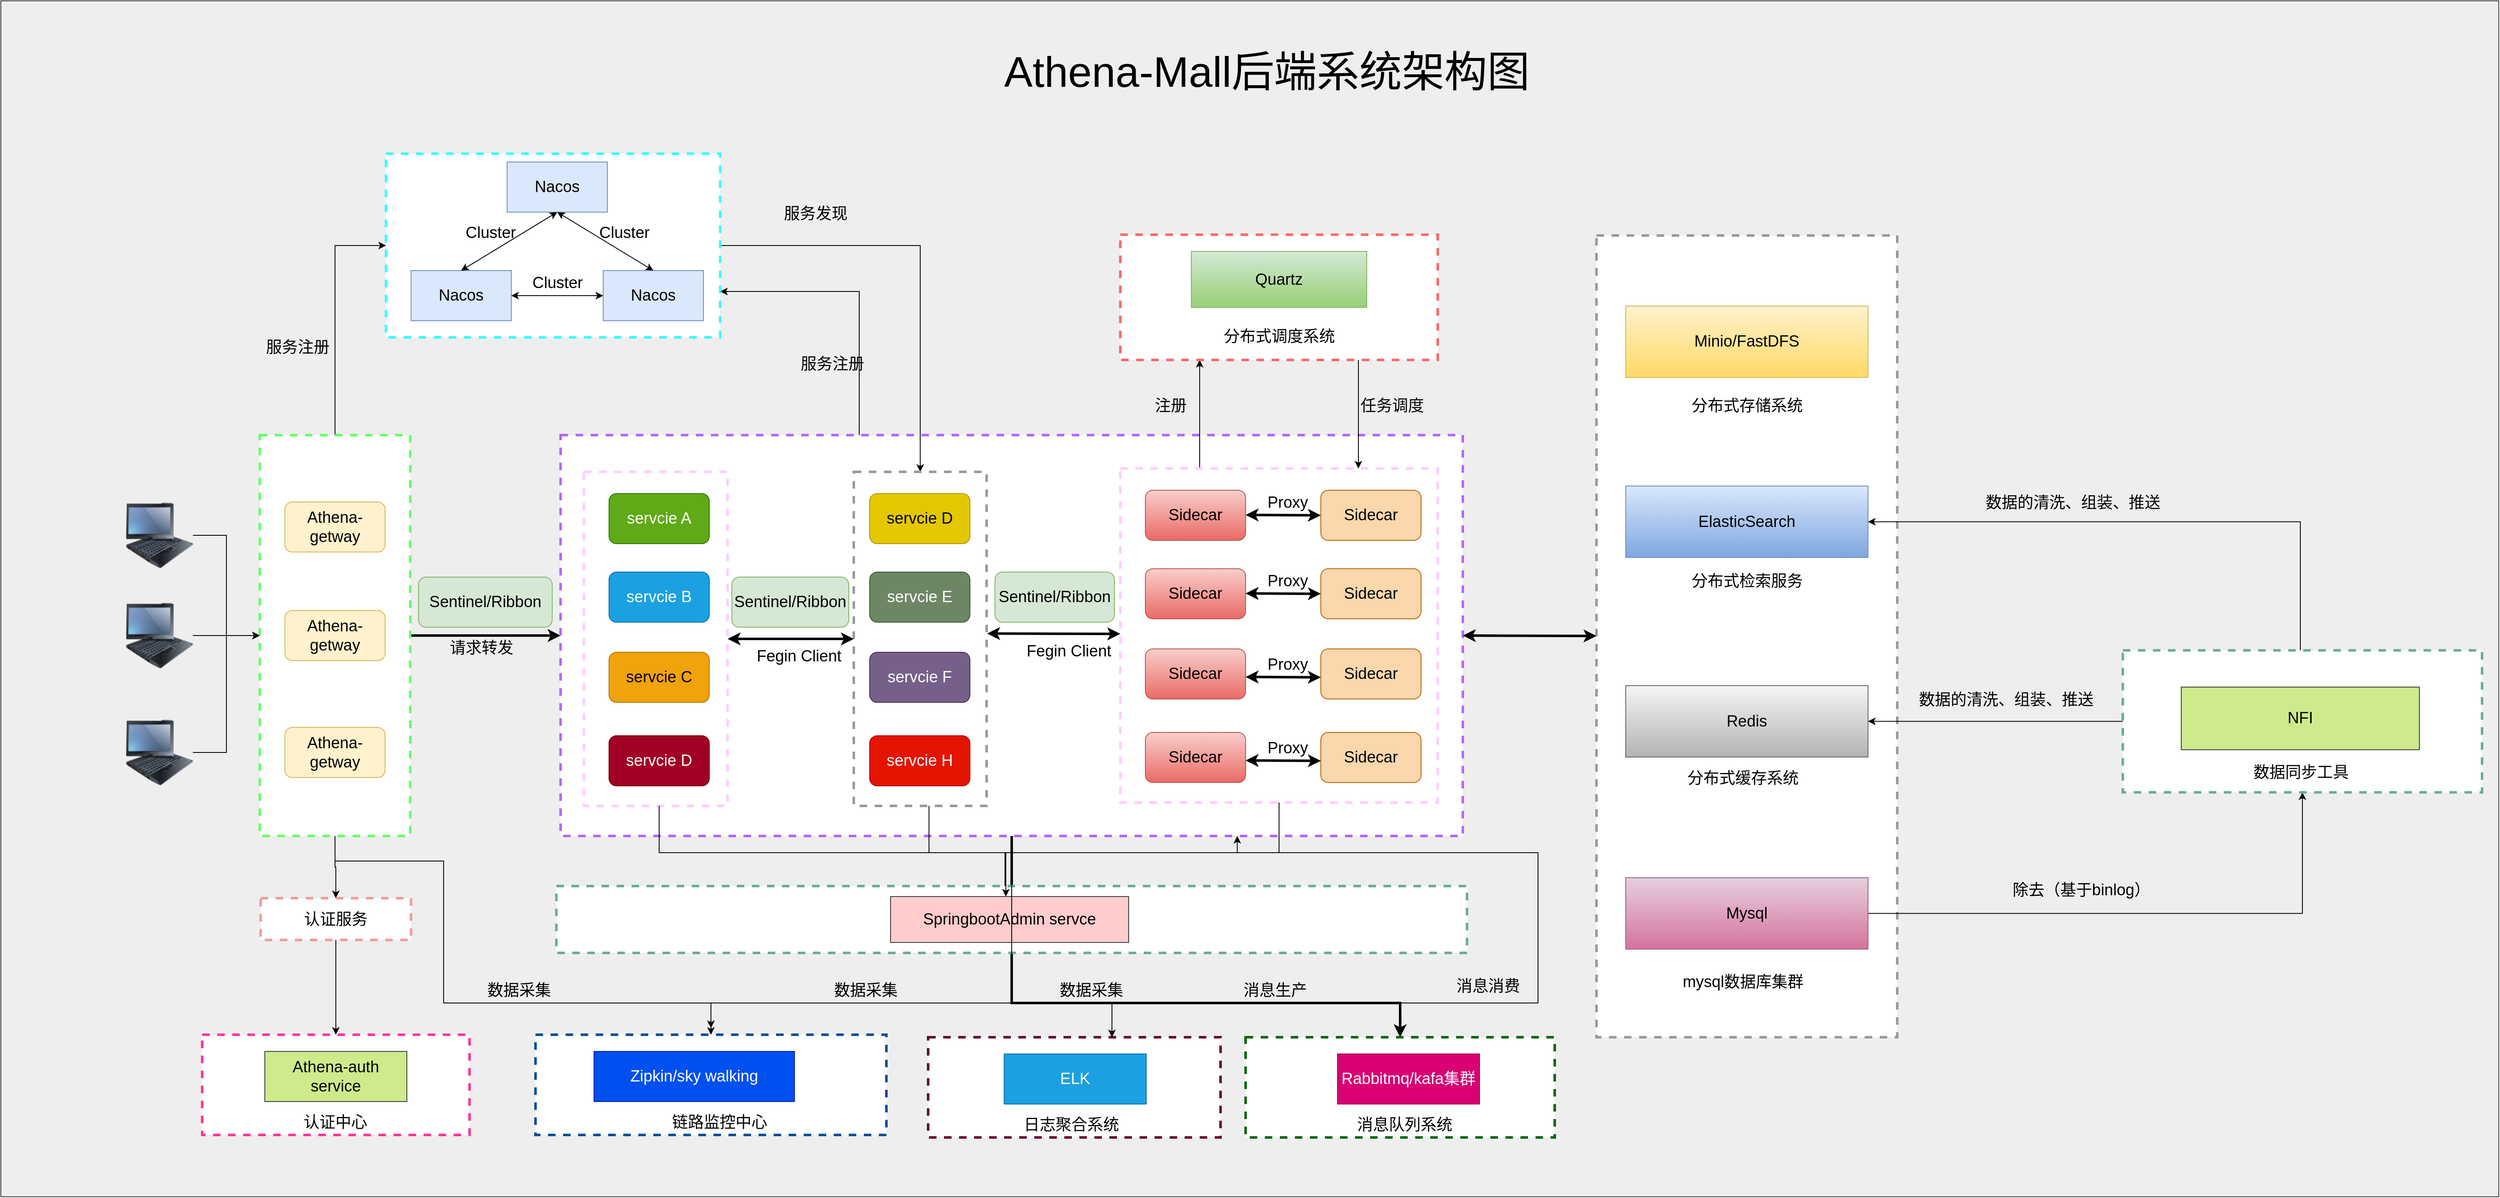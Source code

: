 <mxfile version="20.5.0" type="device"><diagram id="b7rmY1jdDEJkwKdZ4G6F" name="第 1 页"><mxGraphModel dx="3572" dy="2511" grid="1" gridSize="10" guides="1" tooltips="1" connect="1" arrows="1" fold="1" page="0" pageScale="1" pageWidth="827" pageHeight="1169" math="0" shadow="0"><root><mxCell id="0"/><mxCell id="1" parent="0"/><mxCell id="VVquC6lt4yqIWre9FhK4-134" value="" style="rounded=0;whiteSpace=wrap;html=1;strokeColor=#36393d;strokeWidth=1;fontSize=19;fillColor=#eeeeee;" vertex="1" parent="1"><mxGeometry x="-350" y="-520" width="2990" height="1432" as="geometry"/></mxCell><mxCell id="VVquC6lt4yqIWre9FhK4-130" style="edgeStyle=orthogonalEdgeStyle;rounded=0;orthogonalLoop=1;jettySize=auto;html=1;entryX=0.5;entryY=0;entryDx=0;entryDy=0;strokeWidth=3;fontSize=19;" edge="1" parent="1" source="VVquC6lt4yqIWre9FhK4-14" target="VVquC6lt4yqIWre9FhK4-127"><mxGeometry relative="1" as="geometry"><Array as="points"><mxPoint x="860" y="680"/><mxPoint x="1325" y="680"/></Array></mxGeometry></mxCell><mxCell id="VVquC6lt4yqIWre9FhK4-11" style="edgeStyle=orthogonalEdgeStyle;rounded=0;orthogonalLoop=1;jettySize=auto;html=1;entryX=0;entryY=0.5;entryDx=0;entryDy=0;fontSize=19;" edge="1" parent="1" source="VVquC6lt4yqIWre9FhK4-2" target="VVquC6lt4yqIWre9FhK4-7"><mxGeometry relative="1" as="geometry"/></mxCell><mxCell id="VVquC6lt4yqIWre9FhK4-2" value="" style="image;html=1;image=img/lib/clip_art/computers/IBM_Tablet_128x128.png;fontSize=19;" vertex="1" parent="1"><mxGeometry x="-200" y="80" width="80" height="80" as="geometry"/></mxCell><mxCell id="VVquC6lt4yqIWre9FhK4-13" style="edgeStyle=orthogonalEdgeStyle;rounded=0;orthogonalLoop=1;jettySize=auto;html=1;entryX=0;entryY=0.5;entryDx=0;entryDy=0;fontSize=19;" edge="1" parent="1" source="VVquC6lt4yqIWre9FhK4-3" target="VVquC6lt4yqIWre9FhK4-7"><mxGeometry relative="1" as="geometry"/></mxCell><mxCell id="VVquC6lt4yqIWre9FhK4-3" value="" style="image;html=1;image=img/lib/clip_art/computers/IBM_Tablet_128x128.png;fontSize=19;" vertex="1" parent="1"><mxGeometry x="-200" y="200" width="80" height="80" as="geometry"/></mxCell><mxCell id="VVquC6lt4yqIWre9FhK4-12" style="edgeStyle=orthogonalEdgeStyle;rounded=0;orthogonalLoop=1;jettySize=auto;html=1;fontSize=19;" edge="1" parent="1" source="VVquC6lt4yqIWre9FhK4-4" target="VVquC6lt4yqIWre9FhK4-7"><mxGeometry relative="1" as="geometry"/></mxCell><mxCell id="VVquC6lt4yqIWre9FhK4-4" value="" style="image;html=1;image=img/lib/clip_art/computers/IBM_Tablet_128x128.png;fontSize=19;" vertex="1" parent="1"><mxGeometry x="-200" y="340" width="80" height="80" as="geometry"/></mxCell><mxCell id="VVquC6lt4yqIWre9FhK4-30" style="edgeStyle=orthogonalEdgeStyle;rounded=0;orthogonalLoop=1;jettySize=auto;html=1;entryX=0;entryY=0.5;entryDx=0;entryDy=0;fontSize=19;strokeWidth=3;" edge="1" parent="1" source="VVquC6lt4yqIWre9FhK4-7" target="VVquC6lt4yqIWre9FhK4-14"><mxGeometry relative="1" as="geometry"/></mxCell><mxCell id="VVquC6lt4yqIWre9FhK4-52" style="edgeStyle=orthogonalEdgeStyle;rounded=0;orthogonalLoop=1;jettySize=auto;html=1;entryX=0;entryY=0.5;entryDx=0;entryDy=0;strokeWidth=1;fontSize=19;" edge="1" parent="1" source="VVquC6lt4yqIWre9FhK4-7" target="VVquC6lt4yqIWre9FhK4-15"><mxGeometry relative="1" as="geometry"/></mxCell><mxCell id="VVquC6lt4yqIWre9FhK4-110" value="" style="edgeStyle=orthogonalEdgeStyle;rounded=0;orthogonalLoop=1;jettySize=auto;html=1;strokeWidth=1;fontSize=19;" edge="1" parent="1" source="VVquC6lt4yqIWre9FhK4-7" target="VVquC6lt4yqIWre9FhK4-109"><mxGeometry relative="1" as="geometry"/></mxCell><mxCell id="VVquC6lt4yqIWre9FhK4-118" style="edgeStyle=orthogonalEdgeStyle;rounded=0;orthogonalLoop=1;jettySize=auto;html=1;entryX=0.5;entryY=0;entryDx=0;entryDy=0;strokeWidth=1;fontSize=19;" edge="1" parent="1" source="VVquC6lt4yqIWre9FhK4-7" target="VVquC6lt4yqIWre9FhK4-115"><mxGeometry relative="1" as="geometry"><Array as="points"><mxPoint x="50" y="510"/><mxPoint x="180" y="510"/><mxPoint x="180" y="680"/><mxPoint x="500" y="680"/></Array></mxGeometry></mxCell><mxCell id="VVquC6lt4yqIWre9FhK4-7" value="" style="rounded=0;whiteSpace=wrap;html=1;fontSize=19;dashed=1;strokeColor=#66FF66;strokeWidth=3;" vertex="1" parent="1"><mxGeometry x="-40" width="180" height="480" as="geometry"/></mxCell><mxCell id="VVquC6lt4yqIWre9FhK4-8" value="Athena-getway" style="rounded=1;whiteSpace=wrap;html=1;fontSize=19;fillColor=#fff2cc;strokeColor=#d6b656;" vertex="1" parent="1"><mxGeometry x="-10" y="80" width="120" height="60" as="geometry"/></mxCell><mxCell id="VVquC6lt4yqIWre9FhK4-9" value="Athena-getway" style="rounded=1;whiteSpace=wrap;html=1;fontSize=19;fillColor=#fff2cc;strokeColor=#d6b656;" vertex="1" parent="1"><mxGeometry x="-10" y="210" width="120" height="60" as="geometry"/></mxCell><mxCell id="VVquC6lt4yqIWre9FhK4-10" value="Athena-getway" style="rounded=1;whiteSpace=wrap;html=1;fontSize=19;fillColor=#fff2cc;strokeColor=#d6b656;" vertex="1" parent="1"><mxGeometry x="-10" y="350" width="120" height="60" as="geometry"/></mxCell><mxCell id="VVquC6lt4yqIWre9FhK4-50" style="edgeStyle=orthogonalEdgeStyle;rounded=0;orthogonalLoop=1;jettySize=auto;html=1;entryX=1;entryY=0.75;entryDx=0;entryDy=0;strokeWidth=1;fontSize=19;exitX=0.331;exitY=0.004;exitDx=0;exitDy=0;exitPerimeter=0;" edge="1" parent="1" source="VVquC6lt4yqIWre9FhK4-14" target="VVquC6lt4yqIWre9FhK4-15"><mxGeometry relative="1" as="geometry"/></mxCell><mxCell id="VVquC6lt4yqIWre9FhK4-120" style="edgeStyle=orthogonalEdgeStyle;rounded=0;orthogonalLoop=1;jettySize=auto;html=1;strokeWidth=1;fontSize=19;" edge="1" parent="1" source="VVquC6lt4yqIWre9FhK4-14"><mxGeometry relative="1" as="geometry"><mxPoint x="500" y="710.0" as="targetPoint"/><Array as="points"><mxPoint x="860" y="680"/><mxPoint x="500" y="680"/></Array></mxGeometry></mxCell><mxCell id="VVquC6lt4yqIWre9FhK4-14" value="" style="rounded=0;whiteSpace=wrap;html=1;fontSize=19;dashed=1;strokeColor=#B266FF;strokeWidth=3;" vertex="1" parent="1"><mxGeometry x="320" width="1080" height="480" as="geometry"/></mxCell><mxCell id="VVquC6lt4yqIWre9FhK4-47" style="edgeStyle=orthogonalEdgeStyle;rounded=0;orthogonalLoop=1;jettySize=auto;html=1;entryX=0.5;entryY=0;entryDx=0;entryDy=0;strokeWidth=1;fontSize=19;" edge="1" parent="1" source="VVquC6lt4yqIWre9FhK4-15" target="VVquC6lt4yqIWre9FhK4-39"><mxGeometry relative="1" as="geometry"/></mxCell><mxCell id="VVquC6lt4yqIWre9FhK4-15" value="" style="rounded=0;whiteSpace=wrap;html=1;fontSize=19;dashed=1;strokeColor=#33FFFF;strokeWidth=3;" vertex="1" parent="1"><mxGeometry x="111" y="-337" width="400" height="220" as="geometry"/></mxCell><mxCell id="VVquC6lt4yqIWre9FhK4-16" value="Nacos" style="rounded=0;whiteSpace=wrap;html=1;strokeColor=#6c8ebf;strokeWidth=1;fontSize=19;fillColor=#dae8fc;" vertex="1" parent="1"><mxGeometry x="256" y="-327" width="120" height="60" as="geometry"/></mxCell><mxCell id="VVquC6lt4yqIWre9FhK4-17" value="Nacos" style="rounded=0;whiteSpace=wrap;html=1;strokeColor=#6c8ebf;strokeWidth=1;fontSize=19;fillColor=#dae8fc;" vertex="1" parent="1"><mxGeometry x="141" y="-197" width="120" height="60" as="geometry"/></mxCell><mxCell id="VVquC6lt4yqIWre9FhK4-18" value="Nacos" style="rounded=0;whiteSpace=wrap;html=1;strokeColor=#6c8ebf;strokeWidth=1;fontSize=19;fillColor=#dae8fc;" vertex="1" parent="1"><mxGeometry x="371" y="-197" width="120" height="60" as="geometry"/></mxCell><mxCell id="VVquC6lt4yqIWre9FhK4-22" value="" style="endArrow=classic;startArrow=classic;html=1;rounded=0;fontSize=19;entryX=0.5;entryY=1;entryDx=0;entryDy=0;exitX=0.5;exitY=0;exitDx=0;exitDy=0;" edge="1" parent="1" source="VVquC6lt4yqIWre9FhK4-18" target="VVquC6lt4yqIWre9FhK4-16"><mxGeometry width="50" height="50" relative="1" as="geometry"><mxPoint x="381" y="-187" as="sourcePoint"/><mxPoint x="431" y="-237" as="targetPoint"/></mxGeometry></mxCell><mxCell id="VVquC6lt4yqIWre9FhK4-23" value="" style="endArrow=classic;startArrow=classic;html=1;rounded=0;fontSize=19;entryX=1;entryY=0.5;entryDx=0;entryDy=0;exitX=0;exitY=0.5;exitDx=0;exitDy=0;" edge="1" parent="1" source="VVquC6lt4yqIWre9FhK4-18" target="VVquC6lt4yqIWre9FhK4-17"><mxGeometry width="50" height="50" relative="1" as="geometry"><mxPoint x="421" y="-187" as="sourcePoint"/><mxPoint x="326" y="-257" as="targetPoint"/></mxGeometry></mxCell><mxCell id="VVquC6lt4yqIWre9FhK4-24" value="" style="endArrow=classic;startArrow=classic;html=1;rounded=0;fontSize=19;entryX=0.5;entryY=0;entryDx=0;entryDy=0;exitX=0.5;exitY=1;exitDx=0;exitDy=0;" edge="1" parent="1" source="VVquC6lt4yqIWre9FhK4-16" target="VVquC6lt4yqIWre9FhK4-17"><mxGeometry width="50" height="50" relative="1" as="geometry"><mxPoint x="381" y="-157" as="sourcePoint"/><mxPoint x="271" y="-157" as="targetPoint"/></mxGeometry></mxCell><mxCell id="VVquC6lt4yqIWre9FhK4-25" value="Cluster" style="text;html=1;align=center;verticalAlign=middle;resizable=0;points=[];autosize=1;strokeColor=none;fillColor=none;fontSize=19;" vertex="1" parent="1"><mxGeometry x="196" y="-262" width="80" height="40" as="geometry"/></mxCell><mxCell id="VVquC6lt4yqIWre9FhK4-26" value="Cluster" style="text;html=1;align=center;verticalAlign=middle;resizable=0;points=[];autosize=1;strokeColor=none;fillColor=none;fontSize=19;" vertex="1" parent="1"><mxGeometry x="356" y="-262" width="80" height="40" as="geometry"/></mxCell><mxCell id="VVquC6lt4yqIWre9FhK4-27" value="Cluster" style="text;html=1;align=center;verticalAlign=middle;resizable=0;points=[];autosize=1;strokeColor=none;fillColor=none;fontSize=19;" vertex="1" parent="1"><mxGeometry x="276" y="-202" width="80" height="40" as="geometry"/></mxCell><mxCell id="VVquC6lt4yqIWre9FhK4-29" value="服务注册" style="text;html=1;align=center;verticalAlign=middle;resizable=0;points=[];autosize=1;strokeColor=none;fillColor=none;fontSize=19;" vertex="1" parent="1"><mxGeometry x="-45" y="-125" width="100" height="40" as="geometry"/></mxCell><mxCell id="VVquC6lt4yqIWre9FhK4-31" value="Sentinel/Ribbon" style="rounded=1;whiteSpace=wrap;html=1;fontSize=19;fillColor=#d5e8d4;strokeColor=#82b366;" vertex="1" parent="1"><mxGeometry x="150" y="170" width="160" height="60" as="geometry"/></mxCell><mxCell id="VVquC6lt4yqIWre9FhK4-32" value="请求转发" style="text;html=1;align=center;verticalAlign=middle;resizable=0;points=[];autosize=1;strokeColor=none;fillColor=none;fontSize=19;" vertex="1" parent="1"><mxGeometry x="175" y="235" width="100" height="40" as="geometry"/></mxCell><mxCell id="VVquC6lt4yqIWre9FhK4-34" value="" style="rounded=0;whiteSpace=wrap;html=1;fontSize=19;dashed=1;strokeColor=#FFCCFF;strokeWidth=3;" vertex="1" parent="1"><mxGeometry x="348" y="44" width="172" height="400" as="geometry"/></mxCell><mxCell id="VVquC6lt4yqIWre9FhK4-35" value="servcie A" style="rounded=1;whiteSpace=wrap;html=1;fontSize=19;fillColor=#60a917;strokeColor=#2D7600;fontColor=#ffffff;" vertex="1" parent="1"><mxGeometry x="378" y="70" width="120" height="60" as="geometry"/></mxCell><mxCell id="VVquC6lt4yqIWre9FhK4-36" value="servcie B" style="rounded=1;whiteSpace=wrap;html=1;fontSize=19;fillColor=#1ba1e2;strokeColor=#006EAF;fontColor=#ffffff;" vertex="1" parent="1"><mxGeometry x="378" y="164" width="120" height="60" as="geometry"/></mxCell><mxCell id="VVquC6lt4yqIWre9FhK4-37" value="servcie C" style="rounded=1;whiteSpace=wrap;html=1;fontSize=19;fillColor=#f0a30a;strokeColor=#BD7000;fontColor=#000000;" vertex="1" parent="1"><mxGeometry x="378" y="260" width="120" height="60" as="geometry"/></mxCell><mxCell id="VVquC6lt4yqIWre9FhK4-38" value="servcie D" style="rounded=1;whiteSpace=wrap;html=1;fontSize=19;fillColor=#a20025;strokeColor=#6F0000;fontColor=#ffffff;" vertex="1" parent="1"><mxGeometry x="378" y="360" width="120" height="60" as="geometry"/></mxCell><mxCell id="VVquC6lt4yqIWre9FhK4-98" style="edgeStyle=orthogonalEdgeStyle;rounded=0;orthogonalLoop=1;jettySize=auto;html=1;strokeWidth=1;fontSize=19;entryX=0.5;entryY=0;entryDx=0;entryDy=0;" edge="1" parent="1" source="VVquC6lt4yqIWre9FhK4-39" target="VVquC6lt4yqIWre9FhK4-95"><mxGeometry relative="1" as="geometry"><Array as="points"><mxPoint x="761" y="500"/><mxPoint x="853" y="500"/></Array></mxGeometry></mxCell><mxCell id="VVquC6lt4yqIWre9FhK4-39" value="" style="rounded=0;whiteSpace=wrap;html=1;fontSize=19;dashed=1;strokeColor=#999999;strokeWidth=3;" vertex="1" parent="1"><mxGeometry x="671" y="44" width="159" height="400" as="geometry"/></mxCell><mxCell id="VVquC6lt4yqIWre9FhK4-40" value="servcie D" style="rounded=1;whiteSpace=wrap;html=1;fontSize=19;fillColor=#e3c800;strokeColor=#B09500;fontColor=#000000;" vertex="1" parent="1"><mxGeometry x="690" y="70" width="120" height="60" as="geometry"/></mxCell><mxCell id="VVquC6lt4yqIWre9FhK4-41" value="servcie E" style="rounded=1;whiteSpace=wrap;html=1;fontSize=19;fillColor=#6d8764;strokeColor=#3A5431;fontColor=#ffffff;" vertex="1" parent="1"><mxGeometry x="690" y="164" width="120" height="60" as="geometry"/></mxCell><mxCell id="VVquC6lt4yqIWre9FhK4-42" value="servcie F" style="rounded=1;whiteSpace=wrap;html=1;fontSize=19;fillColor=#76608a;strokeColor=#432D57;fontColor=#ffffff;" vertex="1" parent="1"><mxGeometry x="690" y="260" width="120" height="60" as="geometry"/></mxCell><mxCell id="VVquC6lt4yqIWre9FhK4-43" value="servcie H" style="rounded=1;whiteSpace=wrap;html=1;fontSize=19;fillColor=#e51400;strokeColor=#B20000;fontColor=#ffffff;" vertex="1" parent="1"><mxGeometry x="690" y="360" width="120" height="60" as="geometry"/></mxCell><mxCell id="VVquC6lt4yqIWre9FhK4-45" value="" style="endArrow=classic;startArrow=classic;html=1;rounded=0;fontSize=19;exitX=1;exitY=0.5;exitDx=0;exitDy=0;entryX=0;entryY=0.5;entryDx=0;entryDy=0;strokeWidth=3;" edge="1" parent="1" source="VVquC6lt4yqIWre9FhK4-34" target="VVquC6lt4yqIWre9FhK4-39"><mxGeometry width="50" height="50" relative="1" as="geometry"><mxPoint x="620" y="260" as="sourcePoint"/><mxPoint x="670" y="210" as="targetPoint"/></mxGeometry></mxCell><mxCell id="VVquC6lt4yqIWre9FhK4-49" value="服务发现" style="text;html=1;align=center;verticalAlign=middle;resizable=0;points=[];autosize=1;strokeColor=none;fillColor=none;fontSize=19;" vertex="1" parent="1"><mxGeometry x="575" y="-285" width="100" height="40" as="geometry"/></mxCell><mxCell id="VVquC6lt4yqIWre9FhK4-51" value="服务注册" style="text;html=1;align=center;verticalAlign=middle;resizable=0;points=[];autosize=1;strokeColor=none;fillColor=none;fontSize=19;" vertex="1" parent="1"><mxGeometry x="595" y="-105" width="100" height="40" as="geometry"/></mxCell><mxCell id="VVquC6lt4yqIWre9FhK4-53" value="Fegin Client" style="text;html=1;align=center;verticalAlign=middle;resizable=0;points=[];autosize=1;strokeColor=none;fillColor=none;fontSize=19;" vertex="1" parent="1"><mxGeometry x="545" y="245" width="120" height="40" as="geometry"/></mxCell><mxCell id="VVquC6lt4yqIWre9FhK4-55" value="Sentinel/Ribbon" style="rounded=1;whiteSpace=wrap;html=1;fontSize=19;fillColor=#d5e8d4;strokeColor=#82b366;" vertex="1" parent="1"><mxGeometry x="525" y="170" width="140" height="60" as="geometry"/></mxCell><mxCell id="VVquC6lt4yqIWre9FhK4-79" style="edgeStyle=orthogonalEdgeStyle;rounded=0;orthogonalLoop=1;jettySize=auto;html=1;entryX=0.25;entryY=1;entryDx=0;entryDy=0;strokeWidth=1;fontSize=19;exitX=0.25;exitY=0;exitDx=0;exitDy=0;" edge="1" parent="1" source="VVquC6lt4yqIWre9FhK4-56" target="VVquC6lt4yqIWre9FhK4-76"><mxGeometry relative="1" as="geometry"/></mxCell><mxCell id="VVquC6lt4yqIWre9FhK4-99" style="edgeStyle=orthogonalEdgeStyle;rounded=0;orthogonalLoop=1;jettySize=auto;html=1;entryX=0.5;entryY=0;entryDx=0;entryDy=0;strokeWidth=1;fontSize=19;" edge="1" parent="1" source="VVquC6lt4yqIWre9FhK4-56" target="VVquC6lt4yqIWre9FhK4-95"><mxGeometry relative="1" as="geometry"><Array as="points"><mxPoint x="1180" y="500"/><mxPoint x="852" y="500"/></Array></mxGeometry></mxCell><mxCell id="VVquC6lt4yqIWre9FhK4-56" value="" style="rounded=0;whiteSpace=wrap;html=1;fontSize=19;dashed=1;strokeColor=#FFCCFF;strokeWidth=3;" vertex="1" parent="1"><mxGeometry x="990" y="40" width="380" height="400" as="geometry"/></mxCell><mxCell id="VVquC6lt4yqIWre9FhK4-57" value="Sidecar" style="rounded=1;whiteSpace=wrap;html=1;fontSize=19;fillColor=#f8cecc;strokeColor=#b85450;gradientColor=#ea6b66;" vertex="1" parent="1"><mxGeometry x="1020" y="66" width="120" height="60" as="geometry"/></mxCell><mxCell id="VVquC6lt4yqIWre9FhK4-58" value="Sidecar" style="rounded=1;whiteSpace=wrap;html=1;fontSize=19;fillColor=#f8cecc;strokeColor=#b85450;gradientColor=#ea6b66;" vertex="1" parent="1"><mxGeometry x="1020" y="160" width="120" height="60" as="geometry"/></mxCell><mxCell id="VVquC6lt4yqIWre9FhK4-59" value="Sidecar" style="rounded=1;whiteSpace=wrap;html=1;fontSize=19;fillColor=#f8cecc;strokeColor=#b85450;gradientColor=#ea6b66;" vertex="1" parent="1"><mxGeometry x="1020" y="256" width="120" height="60" as="geometry"/></mxCell><mxCell id="VVquC6lt4yqIWre9FhK4-60" value="Sidecar" style="rounded=1;whiteSpace=wrap;html=1;fontSize=19;fillColor=#f8cecc;strokeColor=#b85450;gradientColor=#ea6b66;" vertex="1" parent="1"><mxGeometry x="1020" y="356" width="120" height="60" as="geometry"/></mxCell><mxCell id="VVquC6lt4yqIWre9FhK4-61" value="" style="endArrow=classic;startArrow=classic;html=1;rounded=0;fontSize=19;exitX=1.004;exitY=0.484;exitDx=0;exitDy=0;strokeWidth=3;exitPerimeter=0;" edge="1" parent="1" source="VVquC6lt4yqIWre9FhK4-39"><mxGeometry width="50" height="50" relative="1" as="geometry"><mxPoint x="851" y="238" as="sourcePoint"/><mxPoint x="990" y="238" as="targetPoint"/></mxGeometry></mxCell><mxCell id="VVquC6lt4yqIWre9FhK4-62" value="Fegin Client" style="text;html=1;align=center;verticalAlign=middle;resizable=0;points=[];autosize=1;strokeColor=none;fillColor=none;fontSize=19;" vertex="1" parent="1"><mxGeometry x="868" y="239" width="120" height="40" as="geometry"/></mxCell><mxCell id="VVquC6lt4yqIWre9FhK4-63" value="Sentinel/Ribbon" style="rounded=1;whiteSpace=wrap;html=1;fontSize=19;fillColor=#d5e8d4;strokeColor=#82b366;" vertex="1" parent="1"><mxGeometry x="840" y="164" width="143" height="60" as="geometry"/></mxCell><mxCell id="VVquC6lt4yqIWre9FhK4-64" value="Sidecar" style="rounded=1;whiteSpace=wrap;html=1;fontSize=19;fillColor=#fad7ac;strokeColor=#b46504;" vertex="1" parent="1"><mxGeometry x="1230" y="66" width="120" height="60" as="geometry"/></mxCell><mxCell id="VVquC6lt4yqIWre9FhK4-65" value="Sidecar" style="rounded=1;whiteSpace=wrap;html=1;fontSize=19;fillColor=#fad7ac;strokeColor=#b46504;" vertex="1" parent="1"><mxGeometry x="1230" y="160" width="120" height="60" as="geometry"/></mxCell><mxCell id="VVquC6lt4yqIWre9FhK4-66" value="Sidecar" style="rounded=1;whiteSpace=wrap;html=1;fontSize=19;fillColor=#fad7ac;strokeColor=#b46504;" vertex="1" parent="1"><mxGeometry x="1230" y="256" width="120" height="60" as="geometry"/></mxCell><mxCell id="VVquC6lt4yqIWre9FhK4-67" value="Sidecar" style="rounded=1;whiteSpace=wrap;html=1;fontSize=19;fillColor=#fad7ac;strokeColor=#b46504;" vertex="1" parent="1"><mxGeometry x="1230" y="356" width="120" height="60" as="geometry"/></mxCell><mxCell id="VVquC6lt4yqIWre9FhK4-68" value="" style="endArrow=classic;startArrow=classic;html=1;rounded=0;fontSize=19;exitX=1;exitY=0.5;exitDx=0;exitDy=0;strokeWidth=3;" edge="1" parent="1"><mxGeometry width="50" height="50" relative="1" as="geometry"><mxPoint x="1140" y="95.58" as="sourcePoint"/><mxPoint x="1230" y="96" as="targetPoint"/></mxGeometry></mxCell><mxCell id="VVquC6lt4yqIWre9FhK4-69" value="" style="endArrow=classic;startArrow=classic;html=1;rounded=0;fontSize=19;exitX=1;exitY=0.5;exitDx=0;exitDy=0;strokeWidth=3;" edge="1" parent="1"><mxGeometry width="50" height="50" relative="1" as="geometry"><mxPoint x="1140" y="189.58" as="sourcePoint"/><mxPoint x="1230" y="190" as="targetPoint"/></mxGeometry></mxCell><mxCell id="VVquC6lt4yqIWre9FhK4-70" value="" style="endArrow=classic;startArrow=classic;html=1;rounded=0;fontSize=19;exitX=1;exitY=0.5;exitDx=0;exitDy=0;strokeWidth=3;" edge="1" parent="1"><mxGeometry width="50" height="50" relative="1" as="geometry"><mxPoint x="1140" y="289.58" as="sourcePoint"/><mxPoint x="1230" y="290" as="targetPoint"/></mxGeometry></mxCell><mxCell id="VVquC6lt4yqIWre9FhK4-71" value="" style="endArrow=classic;startArrow=classic;html=1;rounded=0;fontSize=19;exitX=1;exitY=0.5;exitDx=0;exitDy=0;strokeWidth=3;" edge="1" parent="1"><mxGeometry width="50" height="50" relative="1" as="geometry"><mxPoint x="1140" y="389.58" as="sourcePoint"/><mxPoint x="1230" y="390" as="targetPoint"/></mxGeometry></mxCell><mxCell id="VVquC6lt4yqIWre9FhK4-72" value="Proxy" style="text;html=1;align=center;verticalAlign=middle;resizable=0;points=[];autosize=1;strokeColor=none;fillColor=none;fontSize=19;" vertex="1" parent="1"><mxGeometry x="1155" y="355" width="70" height="40" as="geometry"/></mxCell><mxCell id="VVquC6lt4yqIWre9FhK4-73" value="Proxy" style="text;html=1;align=center;verticalAlign=middle;resizable=0;points=[];autosize=1;strokeColor=none;fillColor=none;fontSize=19;" vertex="1" parent="1"><mxGeometry x="1155" y="61" width="70" height="40" as="geometry"/></mxCell><mxCell id="VVquC6lt4yqIWre9FhK4-74" value="Proxy" style="text;html=1;align=center;verticalAlign=middle;resizable=0;points=[];autosize=1;strokeColor=none;fillColor=none;fontSize=19;" vertex="1" parent="1"><mxGeometry x="1155" y="155" width="70" height="40" as="geometry"/></mxCell><mxCell id="VVquC6lt4yqIWre9FhK4-75" value="Proxy" style="text;html=1;align=center;verticalAlign=middle;resizable=0;points=[];autosize=1;strokeColor=none;fillColor=none;fontSize=19;" vertex="1" parent="1"><mxGeometry x="1155" y="255" width="70" height="40" as="geometry"/></mxCell><mxCell id="VVquC6lt4yqIWre9FhK4-81" style="edgeStyle=orthogonalEdgeStyle;rounded=0;orthogonalLoop=1;jettySize=auto;html=1;entryX=0.75;entryY=0;entryDx=0;entryDy=0;strokeWidth=1;fontSize=19;exitX=0.75;exitY=1;exitDx=0;exitDy=0;" edge="1" parent="1" source="VVquC6lt4yqIWre9FhK4-76" target="VVquC6lt4yqIWre9FhK4-56"><mxGeometry relative="1" as="geometry"/></mxCell><mxCell id="VVquC6lt4yqIWre9FhK4-76" value="" style="rounded=0;whiteSpace=wrap;html=1;fontSize=19;dashed=1;strokeColor=#FF6666;strokeWidth=3;" vertex="1" parent="1"><mxGeometry x="990" y="-240" width="380" height="150" as="geometry"/></mxCell><mxCell id="VVquC6lt4yqIWre9FhK4-77" value="Quartz" style="whiteSpace=wrap;html=1;strokeColor=#82b366;strokeWidth=1;fontSize=19;fillColor=#d5e8d4;gradientColor=#97d077;" vertex="1" parent="1"><mxGeometry x="1075" y="-220" width="210" height="67" as="geometry"/></mxCell><mxCell id="VVquC6lt4yqIWre9FhK4-78" value="分布式调度系统" style="text;html=1;align=center;verticalAlign=middle;resizable=0;points=[];autosize=1;strokeColor=none;fillColor=none;fontSize=19;" vertex="1" parent="1"><mxGeometry x="1100" y="-138" width="160" height="40" as="geometry"/></mxCell><mxCell id="VVquC6lt4yqIWre9FhK4-80" value="注册" style="text;html=1;align=center;verticalAlign=middle;resizable=0;points=[];autosize=1;strokeColor=none;fillColor=none;fontSize=19;" vertex="1" parent="1"><mxGeometry x="1020" y="-55" width="60" height="40" as="geometry"/></mxCell><mxCell id="VVquC6lt4yqIWre9FhK4-82" value="任务调度" style="text;html=1;align=center;verticalAlign=middle;resizable=0;points=[];autosize=1;strokeColor=none;fillColor=none;fontSize=19;" vertex="1" parent="1"><mxGeometry x="1265" y="-55" width="100" height="40" as="geometry"/></mxCell><mxCell id="VVquC6lt4yqIWre9FhK4-83" value="" style="rounded=0;whiteSpace=wrap;html=1;fontSize=19;dashed=1;strokeColor=#999999;strokeWidth=3;" vertex="1" parent="1"><mxGeometry x="1560" y="-239" width="360" height="960" as="geometry"/></mxCell><mxCell id="VVquC6lt4yqIWre9FhK4-84" value="Minio/FastDFS" style="whiteSpace=wrap;html=1;strokeColor=#d6b656;strokeWidth=1;fontSize=19;fillColor=#fff2cc;gradientColor=#ffd966;" vertex="1" parent="1"><mxGeometry x="1595" y="-154.5" width="290" height="85.5" as="geometry"/></mxCell><mxCell id="VVquC6lt4yqIWre9FhK4-85" value="ElasticSearch" style="whiteSpace=wrap;html=1;strokeColor=#6c8ebf;strokeWidth=1;fontSize=19;fillColor=#dae8fc;gradientColor=#7ea6e0;" vertex="1" parent="1"><mxGeometry x="1595" y="61" width="290" height="85.5" as="geometry"/></mxCell><mxCell id="VVquC6lt4yqIWre9FhK4-86" value="Redis" style="whiteSpace=wrap;html=1;strokeColor=#666666;strokeWidth=1;fontSize=19;fillColor=#f5f5f5;gradientColor=#b3b3b3;" vertex="1" parent="1"><mxGeometry x="1595" y="300" width="290" height="85.5" as="geometry"/></mxCell><mxCell id="VVquC6lt4yqIWre9FhK4-103" style="edgeStyle=orthogonalEdgeStyle;rounded=0;orthogonalLoop=1;jettySize=auto;html=1;entryX=0.5;entryY=1;entryDx=0;entryDy=0;strokeWidth=1;fontSize=19;" edge="1" parent="1" source="VVquC6lt4yqIWre9FhK4-87" target="VVquC6lt4yqIWre9FhK4-100"><mxGeometry relative="1" as="geometry"/></mxCell><mxCell id="VVquC6lt4yqIWre9FhK4-87" value="Mysql" style="whiteSpace=wrap;html=1;strokeColor=#996185;strokeWidth=1;fontSize=19;fillColor=#e6d0de;gradientColor=#d5739d;" vertex="1" parent="1"><mxGeometry x="1595" y="530" width="290" height="85.5" as="geometry"/></mxCell><mxCell id="VVquC6lt4yqIWre9FhK4-88" value="" style="endArrow=classic;startArrow=classic;html=1;rounded=0;fontSize=19;exitX=1;exitY=0.5;exitDx=0;exitDy=0;strokeWidth=3;" edge="1" parent="1" source="VVquC6lt4yqIWre9FhK4-14" target="VVquC6lt4yqIWre9FhK4-83"><mxGeometry width="50" height="50" relative="1" as="geometry"><mxPoint x="861" y="248" as="sourcePoint"/><mxPoint x="1000" y="248" as="targetPoint"/></mxGeometry></mxCell><mxCell id="VVquC6lt4yqIWre9FhK4-89" value="分布式存储系统" style="text;html=1;align=center;verticalAlign=middle;resizable=0;points=[];autosize=1;strokeColor=none;fillColor=none;fontSize=19;" vertex="1" parent="1"><mxGeometry x="1660" y="-55" width="160" height="40" as="geometry"/></mxCell><mxCell id="VVquC6lt4yqIWre9FhK4-90" value="分布式检索服务" style="text;html=1;align=center;verticalAlign=middle;resizable=0;points=[];autosize=1;strokeColor=none;fillColor=none;fontSize=19;" vertex="1" parent="1"><mxGeometry x="1660" y="155" width="160" height="40" as="geometry"/></mxCell><mxCell id="VVquC6lt4yqIWre9FhK4-91" value="分布式缓存系统" style="text;html=1;align=center;verticalAlign=middle;resizable=0;points=[];autosize=1;strokeColor=none;fillColor=none;fontSize=19;" vertex="1" parent="1"><mxGeometry x="1655" y="390.5" width="160" height="40" as="geometry"/></mxCell><mxCell id="VVquC6lt4yqIWre9FhK4-93" value="mysql数据库集群" style="text;html=1;align=center;verticalAlign=middle;resizable=0;points=[];autosize=1;strokeColor=none;fillColor=none;fontSize=19;" vertex="1" parent="1"><mxGeometry x="1650" y="635" width="170" height="40" as="geometry"/></mxCell><mxCell id="VVquC6lt4yqIWre9FhK4-94" value="" style="rounded=0;whiteSpace=wrap;html=1;fontSize=19;dashed=1;strokeColor=#67AB9F;strokeWidth=3;" vertex="1" parent="1"><mxGeometry x="315" y="540" width="1090" height="80" as="geometry"/></mxCell><mxCell id="VVquC6lt4yqIWre9FhK4-95" value="SpringbootAdmin servce" style="whiteSpace=wrap;html=1;strokeColor=#36393d;strokeWidth=1;fontSize=19;fillColor=#ffcccc;" vertex="1" parent="1"><mxGeometry x="715" y="552.5" width="285" height="55" as="geometry"/></mxCell><mxCell id="VVquC6lt4yqIWre9FhK4-97" style="edgeStyle=orthogonalEdgeStyle;rounded=0;orthogonalLoop=1;jettySize=auto;html=1;strokeWidth=1;fontSize=19;" edge="1" parent="1" source="VVquC6lt4yqIWre9FhK4-34" target="VVquC6lt4yqIWre9FhK4-95"><mxGeometry relative="1" as="geometry"><Array as="points"><mxPoint x="438" y="500"/><mxPoint x="853" y="500"/></Array></mxGeometry></mxCell><mxCell id="VVquC6lt4yqIWre9FhK4-104" style="edgeStyle=orthogonalEdgeStyle;rounded=0;orthogonalLoop=1;jettySize=auto;html=1;entryX=1;entryY=0.5;entryDx=0;entryDy=0;strokeWidth=1;fontSize=19;exitX=0.5;exitY=0;exitDx=0;exitDy=0;" edge="1" parent="1" source="VVquC6lt4yqIWre9FhK4-101" target="VVquC6lt4yqIWre9FhK4-85"><mxGeometry relative="1" as="geometry"/></mxCell><mxCell id="VVquC6lt4yqIWre9FhK4-105" style="edgeStyle=orthogonalEdgeStyle;rounded=0;orthogonalLoop=1;jettySize=auto;html=1;entryX=1;entryY=0.5;entryDx=0;entryDy=0;strokeWidth=1;fontSize=19;" edge="1" parent="1" source="VVquC6lt4yqIWre9FhK4-100" target="VVquC6lt4yqIWre9FhK4-86"><mxGeometry relative="1" as="geometry"/></mxCell><mxCell id="VVquC6lt4yqIWre9FhK4-100" value="" style="rounded=0;whiteSpace=wrap;html=1;fontSize=19;dashed=1;strokeColor=#67AB9F;strokeWidth=3;" vertex="1" parent="1"><mxGeometry x="2190" y="257.75" width="430" height="170" as="geometry"/></mxCell><mxCell id="VVquC6lt4yqIWre9FhK4-101" value="NFI" style="whiteSpace=wrap;html=1;strokeColor=#36393d;strokeWidth=1;fontSize=19;fillColor=#cdeb8b;" vertex="1" parent="1"><mxGeometry x="2260" y="301.75" width="285" height="75" as="geometry"/></mxCell><mxCell id="VVquC6lt4yqIWre9FhK4-102" value="数据同步工具" style="text;html=1;align=center;verticalAlign=middle;resizable=0;points=[];autosize=1;strokeColor=none;fillColor=none;fontSize=19;" vertex="1" parent="1"><mxGeometry x="2332.5" y="383.75" width="140" height="40" as="geometry"/></mxCell><mxCell id="VVquC6lt4yqIWre9FhK4-106" value="数据的清洗、组装、推送" style="text;html=1;align=center;verticalAlign=middle;resizable=0;points=[];autosize=1;strokeColor=none;fillColor=none;fontSize=19;" vertex="1" parent="1"><mxGeometry x="2015" y="61" width="230" height="40" as="geometry"/></mxCell><mxCell id="VVquC6lt4yqIWre9FhK4-107" value="数据的清洗、组装、推送" style="text;html=1;align=center;verticalAlign=middle;resizable=0;points=[];autosize=1;strokeColor=none;fillColor=none;fontSize=19;" vertex="1" parent="1"><mxGeometry x="1935" y="296.75" width="230" height="40" as="geometry"/></mxCell><mxCell id="VVquC6lt4yqIWre9FhK4-108" value="除去（基于binlog）" style="text;html=1;align=center;verticalAlign=middle;resizable=0;points=[];autosize=1;strokeColor=none;fillColor=none;fontSize=19;" vertex="1" parent="1"><mxGeometry x="2045" y="525" width="190" height="40" as="geometry"/></mxCell><mxCell id="VVquC6lt4yqIWre9FhK4-112" style="edgeStyle=orthogonalEdgeStyle;rounded=0;orthogonalLoop=1;jettySize=auto;html=1;strokeWidth=1;fontSize=19;" edge="1" parent="1" source="VVquC6lt4yqIWre9FhK4-109" target="VVquC6lt4yqIWre9FhK4-111"><mxGeometry relative="1" as="geometry"/></mxCell><mxCell id="VVquC6lt4yqIWre9FhK4-109" value="认证服务" style="rounded=0;whiteSpace=wrap;html=1;fontSize=19;dashed=1;strokeColor=#F19C99;strokeWidth=3;" vertex="1" parent="1"><mxGeometry x="-39" y="554.5" width="180" height="50" as="geometry"/></mxCell><mxCell id="VVquC6lt4yqIWre9FhK4-111" value="" style="rounded=0;whiteSpace=wrap;html=1;fontSize=19;dashed=1;strokeColor=#FF3399;strokeWidth=3;" vertex="1" parent="1"><mxGeometry x="-109" y="718" width="320" height="120" as="geometry"/></mxCell><mxCell id="VVquC6lt4yqIWre9FhK4-113" value="Athena-auth service" style="whiteSpace=wrap;html=1;strokeColor=#36393d;strokeWidth=1;fontSize=19;fillColor=#cdeb8b;" vertex="1" parent="1"><mxGeometry x="-34" y="738" width="170" height="60" as="geometry"/></mxCell><mxCell id="VVquC6lt4yqIWre9FhK4-114" value="认证中心" style="text;html=1;align=center;verticalAlign=middle;resizable=0;points=[];autosize=1;strokeColor=none;fillColor=none;fontSize=19;" vertex="1" parent="1"><mxGeometry y="803" width="100" height="40" as="geometry"/></mxCell><mxCell id="VVquC6lt4yqIWre9FhK4-115" value="" style="rounded=0;whiteSpace=wrap;html=1;fontSize=19;dashed=1;strokeColor=#004C99;strokeWidth=3;" vertex="1" parent="1"><mxGeometry x="290" y="718" width="420" height="120" as="geometry"/></mxCell><mxCell id="VVquC6lt4yqIWre9FhK4-116" value="Zipkin/sky walking" style="whiteSpace=wrap;html=1;strokeColor=#001DBC;strokeWidth=1;fontSize=19;fillColor=#0050ef;fontColor=#ffffff;" vertex="1" parent="1"><mxGeometry x="360" y="738" width="240" height="60" as="geometry"/></mxCell><mxCell id="VVquC6lt4yqIWre9FhK4-117" value="链路监控中心" style="text;html=1;align=center;verticalAlign=middle;resizable=0;points=[];autosize=1;strokeColor=none;fillColor=none;fontSize=19;" vertex="1" parent="1"><mxGeometry x="440" y="803" width="140" height="40" as="geometry"/></mxCell><mxCell id="VVquC6lt4yqIWre9FhK4-119" value="数据采集" style="text;html=1;align=center;verticalAlign=middle;resizable=0;points=[];autosize=1;strokeColor=none;fillColor=none;fontSize=19;" vertex="1" parent="1"><mxGeometry x="220" y="645" width="100" height="40" as="geometry"/></mxCell><mxCell id="VVquC6lt4yqIWre9FhK4-121" value="数据采集" style="text;html=1;align=center;verticalAlign=middle;resizable=0;points=[];autosize=1;strokeColor=none;fillColor=none;fontSize=19;" vertex="1" parent="1"><mxGeometry x="635" y="645" width="100" height="40" as="geometry"/></mxCell><mxCell id="VVquC6lt4yqIWre9FhK4-122" value="" style="rounded=0;whiteSpace=wrap;html=1;fontSize=19;dashed=1;strokeColor=#660033;strokeWidth=3;" vertex="1" parent="1"><mxGeometry x="760" y="721" width="350" height="120" as="geometry"/></mxCell><mxCell id="VVquC6lt4yqIWre9FhK4-123" value="ELK" style="whiteSpace=wrap;html=1;strokeColor=#006EAF;strokeWidth=1;fontSize=19;fillColor=#1ba1e2;fontColor=#ffffff;" vertex="1" parent="1"><mxGeometry x="851" y="741" width="170" height="60" as="geometry"/></mxCell><mxCell id="VVquC6lt4yqIWre9FhK4-124" value="日志聚合系统" style="text;html=1;align=center;verticalAlign=middle;resizable=0;points=[];autosize=1;strokeColor=none;fillColor=none;fontSize=19;" vertex="1" parent="1"><mxGeometry x="861" y="806" width="140" height="40" as="geometry"/></mxCell><mxCell id="VVquC6lt4yqIWre9FhK4-126" value="数据采集" style="text;html=1;align=center;verticalAlign=middle;resizable=0;points=[];autosize=1;strokeColor=none;fillColor=none;fontSize=19;" vertex="1" parent="1"><mxGeometry x="905" y="645" width="100" height="40" as="geometry"/></mxCell><mxCell id="VVquC6lt4yqIWre9FhK4-132" style="edgeStyle=orthogonalEdgeStyle;rounded=0;orthogonalLoop=1;jettySize=auto;html=1;entryX=0.75;entryY=1;entryDx=0;entryDy=0;strokeWidth=1;fontSize=19;" edge="1" parent="1" source="VVquC6lt4yqIWre9FhK4-127" target="VVquC6lt4yqIWre9FhK4-14"><mxGeometry relative="1" as="geometry"><Array as="points"><mxPoint x="1325" y="680"/><mxPoint x="1490" y="680"/><mxPoint x="1490" y="500"/><mxPoint x="1130" y="500"/></Array></mxGeometry></mxCell><mxCell id="VVquC6lt4yqIWre9FhK4-127" value="" style="rounded=0;whiteSpace=wrap;html=1;fontSize=19;dashed=1;strokeColor=#006600;strokeWidth=3;" vertex="1" parent="1"><mxGeometry x="1140" y="721" width="370" height="120" as="geometry"/></mxCell><mxCell id="VVquC6lt4yqIWre9FhK4-128" value="Rabbitmq/kafa集群" style="whiteSpace=wrap;html=1;strokeColor=#A50040;strokeWidth=1;fontSize=19;fillColor=#d80073;fontColor=#ffffff;" vertex="1" parent="1"><mxGeometry x="1250" y="741" width="170" height="60" as="geometry"/></mxCell><mxCell id="VVquC6lt4yqIWre9FhK4-129" value="消息队列系统" style="text;html=1;align=center;verticalAlign=middle;resizable=0;points=[];autosize=1;strokeColor=none;fillColor=none;fontSize=19;" vertex="1" parent="1"><mxGeometry x="1260" y="806" width="140" height="40" as="geometry"/></mxCell><mxCell id="VVquC6lt4yqIWre9FhK4-131" value="消息生产" style="text;html=1;align=center;verticalAlign=middle;resizable=0;points=[];autosize=1;strokeColor=none;fillColor=none;fontSize=19;" vertex="1" parent="1"><mxGeometry x="1125" y="645" width="100" height="40" as="geometry"/></mxCell><mxCell id="VVquC6lt4yqIWre9FhK4-133" value="消息消费" style="text;html=1;align=center;verticalAlign=middle;resizable=0;points=[];autosize=1;strokeColor=none;fillColor=none;fontSize=19;" vertex="1" parent="1"><mxGeometry x="1380" y="640" width="100" height="40" as="geometry"/></mxCell><mxCell id="VVquC6lt4yqIWre9FhK4-125" style="edgeStyle=orthogonalEdgeStyle;rounded=0;orthogonalLoop=1;jettySize=auto;html=1;strokeWidth=1;fontSize=19;" edge="1" parent="1" source="VVquC6lt4yqIWre9FhK4-14" target="VVquC6lt4yqIWre9FhK4-122"><mxGeometry relative="1" as="geometry"><Array as="points"><mxPoint x="860" y="680"/><mxPoint x="980" y="680"/></Array></mxGeometry></mxCell><mxCell id="VVquC6lt4yqIWre9FhK4-135" value="Athena-Mall后端系统架构图" style="text;html=1;align=center;verticalAlign=middle;resizable=0;points=[];autosize=1;strokeColor=none;fillColor=none;fontSize=51;" vertex="1" parent="1"><mxGeometry x="840" y="-470" width="650" height="70" as="geometry"/></mxCell></root></mxGraphModel></diagram></mxfile>